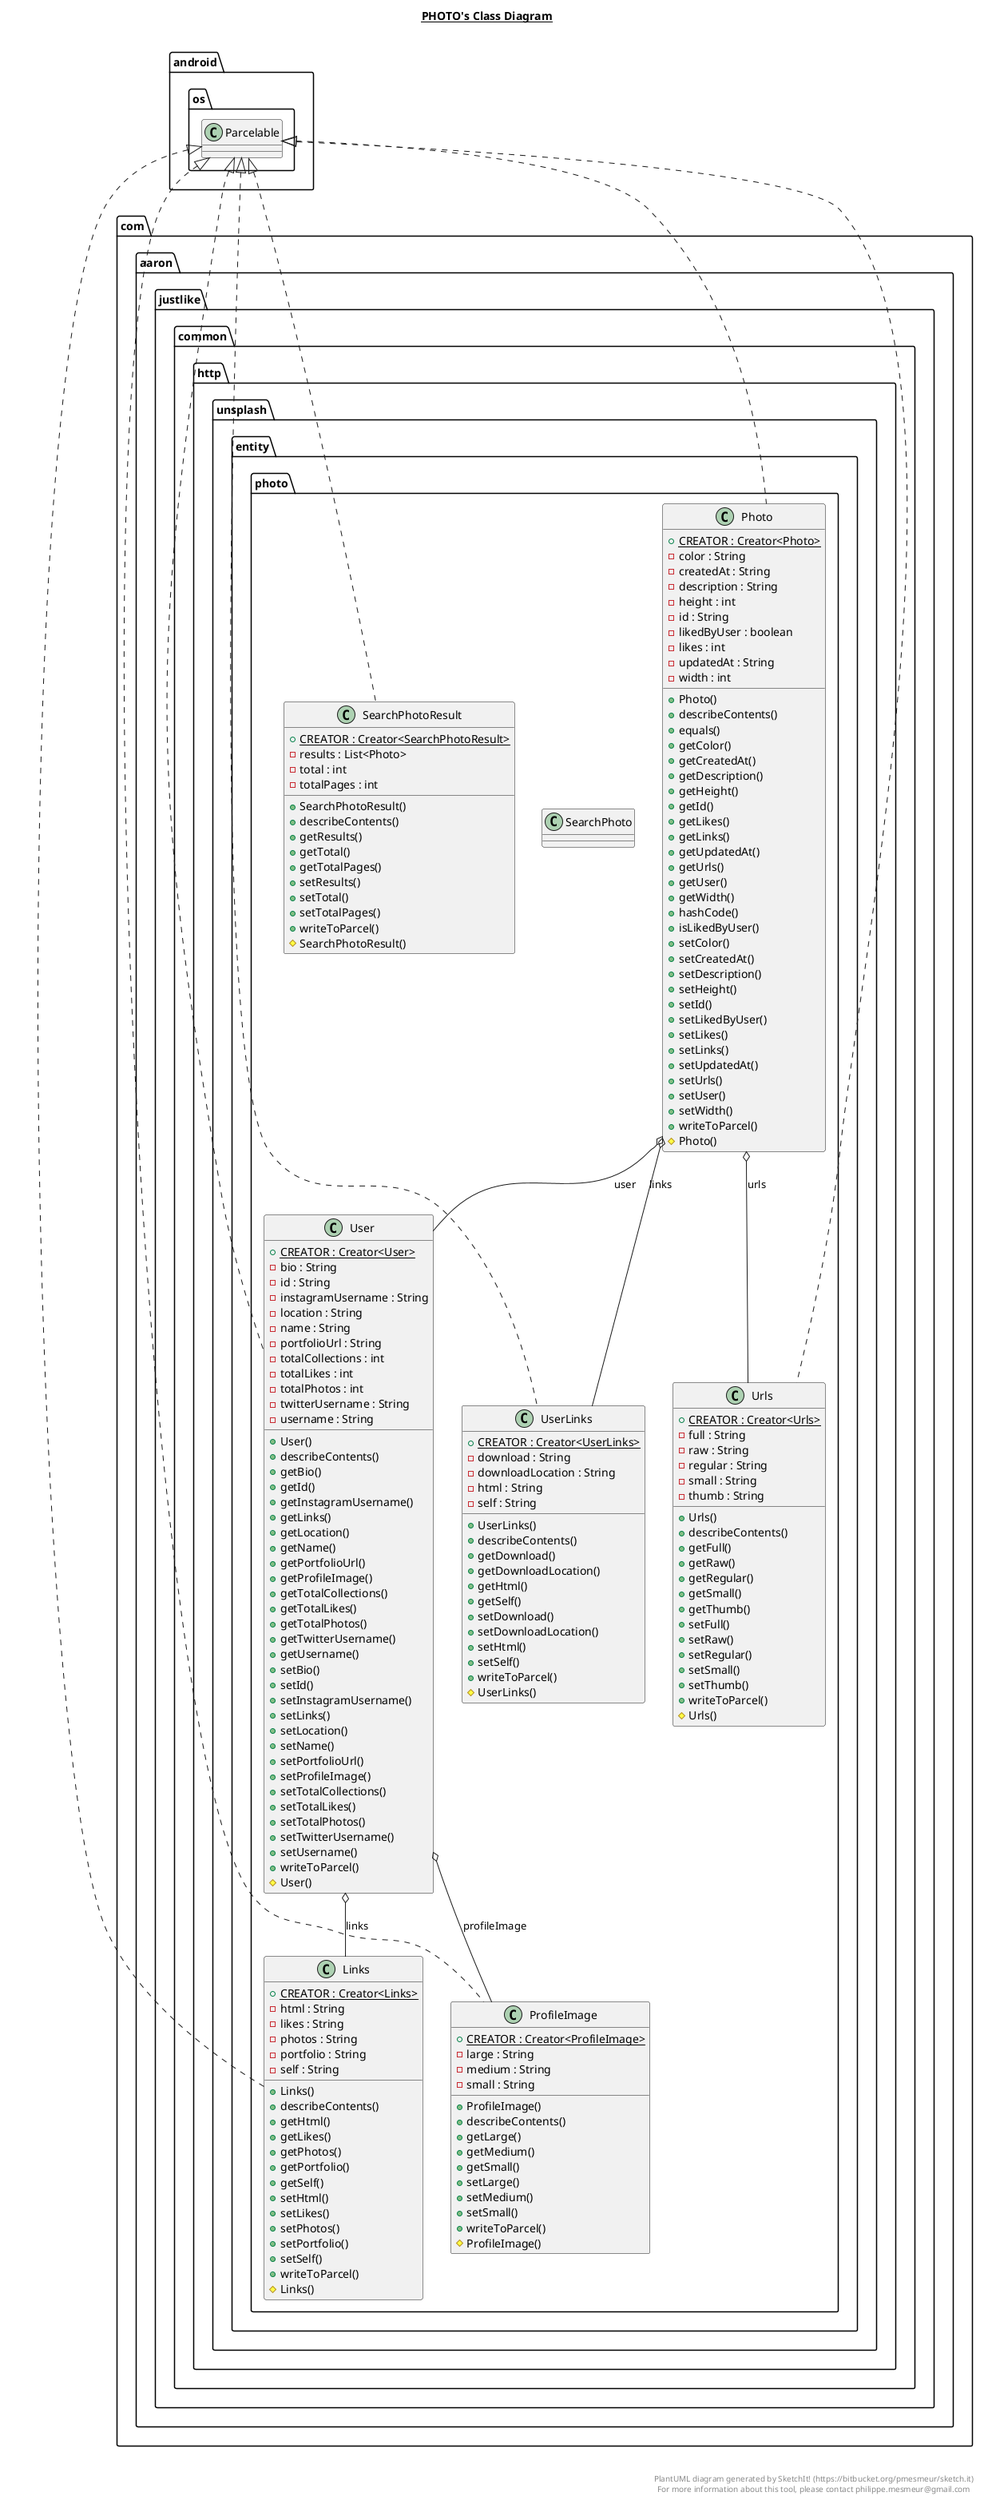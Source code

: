@startuml

title __PHOTO's Class Diagram__\n

  namespace com.aaron.justlike {
    namespace common {
      namespace http.unsplash {
        namespace entity.photo {
          class com.aaron.justlike.common.http.unsplash.entity.photo.Links {
              {static} + CREATOR : Creator<Links>
              - html : String
              - likes : String
              - photos : String
              - portfolio : String
              - self : String
              + Links()
              + describeContents()
              + getHtml()
              + getLikes()
              + getPhotos()
              + getPortfolio()
              + getSelf()
              + setHtml()
              + setLikes()
              + setPhotos()
              + setPortfolio()
              + setSelf()
              + writeToParcel()
              # Links()
          }
        }
      }
    }
  }
  

  namespace com.aaron.justlike {
    namespace common {
      namespace http.unsplash {
        namespace entity.photo {
          class com.aaron.justlike.common.http.unsplash.entity.photo.Photo {
              {static} + CREATOR : Creator<Photo>
              - color : String
              - createdAt : String
              - description : String
              - height : int
              - id : String
              - likedByUser : boolean
              - likes : int
              - updatedAt : String
              - width : int
              + Photo()
              + describeContents()
              + equals()
              + getColor()
              + getCreatedAt()
              + getDescription()
              + getHeight()
              + getId()
              + getLikes()
              + getLinks()
              + getUpdatedAt()
              + getUrls()
              + getUser()
              + getWidth()
              + hashCode()
              + isLikedByUser()
              + setColor()
              + setCreatedAt()
              + setDescription()
              + setHeight()
              + setId()
              + setLikedByUser()
              + setLikes()
              + setLinks()
              + setUpdatedAt()
              + setUrls()
              + setUser()
              + setWidth()
              + writeToParcel()
              # Photo()
          }
        }
      }
    }
  }
  

  namespace com.aaron.justlike {
    namespace common {
      namespace http.unsplash {
        namespace entity.photo {
          class com.aaron.justlike.common.http.unsplash.entity.photo.ProfileImage {
              {static} + CREATOR : Creator<ProfileImage>
              - large : String
              - medium : String
              - small : String
              + ProfileImage()
              + describeContents()
              + getLarge()
              + getMedium()
              + getSmall()
              + setLarge()
              + setMedium()
              + setSmall()
              + writeToParcel()
              # ProfileImage()
          }
        }
      }
    }
  }
  

  namespace com.aaron.justlike {
    namespace common {
      namespace http.unsplash {
        namespace entity.photo {
          class com.aaron.justlike.common.http.unsplash.entity.photo.SearchPhoto {
          }
        }
      }
    }
  }
  

  namespace com.aaron.justlike {
    namespace common {
      namespace http.unsplash {
        namespace entity.photo {
          class com.aaron.justlike.common.http.unsplash.entity.photo.SearchPhotoResult {
              {static} + CREATOR : Creator<SearchPhotoResult>
              - results : List<Photo>
              - total : int
              - totalPages : int
              + SearchPhotoResult()
              + describeContents()
              + getResults()
              + getTotal()
              + getTotalPages()
              + setResults()
              + setTotal()
              + setTotalPages()
              + writeToParcel()
              # SearchPhotoResult()
          }
        }
      }
    }
  }
  

  namespace com.aaron.justlike {
    namespace common {
      namespace http.unsplash {
        namespace entity.photo {
          class com.aaron.justlike.common.http.unsplash.entity.photo.Urls {
              {static} + CREATOR : Creator<Urls>
              - full : String
              - raw : String
              - regular : String
              - small : String
              - thumb : String
              + Urls()
              + describeContents()
              + getFull()
              + getRaw()
              + getRegular()
              + getSmall()
              + getThumb()
              + setFull()
              + setRaw()
              + setRegular()
              + setSmall()
              + setThumb()
              + writeToParcel()
              # Urls()
          }
        }
      }
    }
  }
  

  namespace com.aaron.justlike {
    namespace common {
      namespace http.unsplash {
        namespace entity.photo {
          class com.aaron.justlike.common.http.unsplash.entity.photo.User {
              {static} + CREATOR : Creator<User>
              - bio : String
              - id : String
              - instagramUsername : String
              - location : String
              - name : String
              - portfolioUrl : String
              - totalCollections : int
              - totalLikes : int
              - totalPhotos : int
              - twitterUsername : String
              - username : String
              + User()
              + describeContents()
              + getBio()
              + getId()
              + getInstagramUsername()
              + getLinks()
              + getLocation()
              + getName()
              + getPortfolioUrl()
              + getProfileImage()
              + getTotalCollections()
              + getTotalLikes()
              + getTotalPhotos()
              + getTwitterUsername()
              + getUsername()
              + setBio()
              + setId()
              + setInstagramUsername()
              + setLinks()
              + setLocation()
              + setName()
              + setPortfolioUrl()
              + setProfileImage()
              + setTotalCollections()
              + setTotalLikes()
              + setTotalPhotos()
              + setTwitterUsername()
              + setUsername()
              + writeToParcel()
              # User()
          }
        }
      }
    }
  }
  

  namespace com.aaron.justlike {
    namespace common {
      namespace http.unsplash {
        namespace entity.photo {
          class com.aaron.justlike.common.http.unsplash.entity.photo.UserLinks {
              {static} + CREATOR : Creator<UserLinks>
              - download : String
              - downloadLocation : String
              - html : String
              - self : String
              + UserLinks()
              + describeContents()
              + getDownload()
              + getDownloadLocation()
              + getHtml()
              + getSelf()
              + setDownload()
              + setDownloadLocation()
              + setHtml()
              + setSelf()
              + writeToParcel()
              # UserLinks()
          }
        }
      }
    }
  }
  

  com.aaron.justlike.common.http.unsplash.entity.photo.Links .up.|> android.os.Parcelable
  com.aaron.justlike.common.http.unsplash.entity.photo.Photo .up.|> android.os.Parcelable
  com.aaron.justlike.common.http.unsplash.entity.photo.Photo o-- com.aaron.justlike.common.http.unsplash.entity.photo.UserLinks : links
  com.aaron.justlike.common.http.unsplash.entity.photo.Photo o-- com.aaron.justlike.common.http.unsplash.entity.photo.Urls : urls
  com.aaron.justlike.common.http.unsplash.entity.photo.Photo o-- com.aaron.justlike.common.http.unsplash.entity.photo.User : user
  com.aaron.justlike.common.http.unsplash.entity.photo.ProfileImage .up.|> android.os.Parcelable
  com.aaron.justlike.common.http.unsplash.entity.photo.SearchPhotoResult .up.|> android.os.Parcelable
  com.aaron.justlike.common.http.unsplash.entity.photo.Urls .up.|> android.os.Parcelable
  com.aaron.justlike.common.http.unsplash.entity.photo.User .up.|> android.os.Parcelable
  com.aaron.justlike.common.http.unsplash.entity.photo.User o-- com.aaron.justlike.common.http.unsplash.entity.photo.Links : links
  com.aaron.justlike.common.http.unsplash.entity.photo.User o-- com.aaron.justlike.common.http.unsplash.entity.photo.ProfileImage : profileImage
  com.aaron.justlike.common.http.unsplash.entity.photo.UserLinks .up.|> android.os.Parcelable


right footer


PlantUML diagram generated by SketchIt! (https://bitbucket.org/pmesmeur/sketch.it)
For more information about this tool, please contact philippe.mesmeur@gmail.com
endfooter

@enduml
